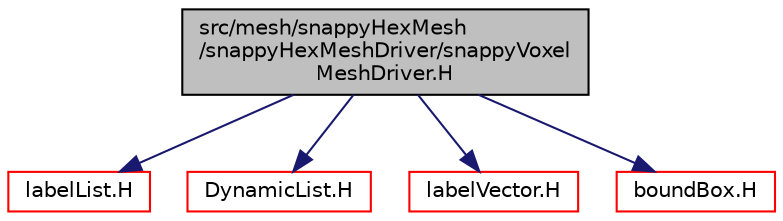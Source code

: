 digraph "src/mesh/snappyHexMesh/snappyHexMeshDriver/snappyVoxelMeshDriver.H"
{
  bgcolor="transparent";
  edge [fontname="Helvetica",fontsize="10",labelfontname="Helvetica",labelfontsize="10"];
  node [fontname="Helvetica",fontsize="10",shape=record];
  Node1 [label="src/mesh/snappyHexMesh\l/snappyHexMeshDriver/snappyVoxel\lMeshDriver.H",height=0.2,width=0.4,color="black", fillcolor="grey75", style="filled" fontcolor="black"];
  Node1 -> Node2 [color="midnightblue",fontsize="10",style="solid",fontname="Helvetica"];
  Node2 [label="labelList.H",height=0.2,width=0.4,color="red",URL="$labelList_8H.html"];
  Node1 -> Node3 [color="midnightblue",fontsize="10",style="solid",fontname="Helvetica"];
  Node3 [label="DynamicList.H",height=0.2,width=0.4,color="red",URL="$DynamicList_8H.html"];
  Node1 -> Node4 [color="midnightblue",fontsize="10",style="solid",fontname="Helvetica"];
  Node4 [label="labelVector.H",height=0.2,width=0.4,color="red",URL="$labelVector_8H.html"];
  Node1 -> Node5 [color="midnightblue",fontsize="10",style="solid",fontname="Helvetica"];
  Node5 [label="boundBox.H",height=0.2,width=0.4,color="red",URL="$boundBox_8H.html"];
}
